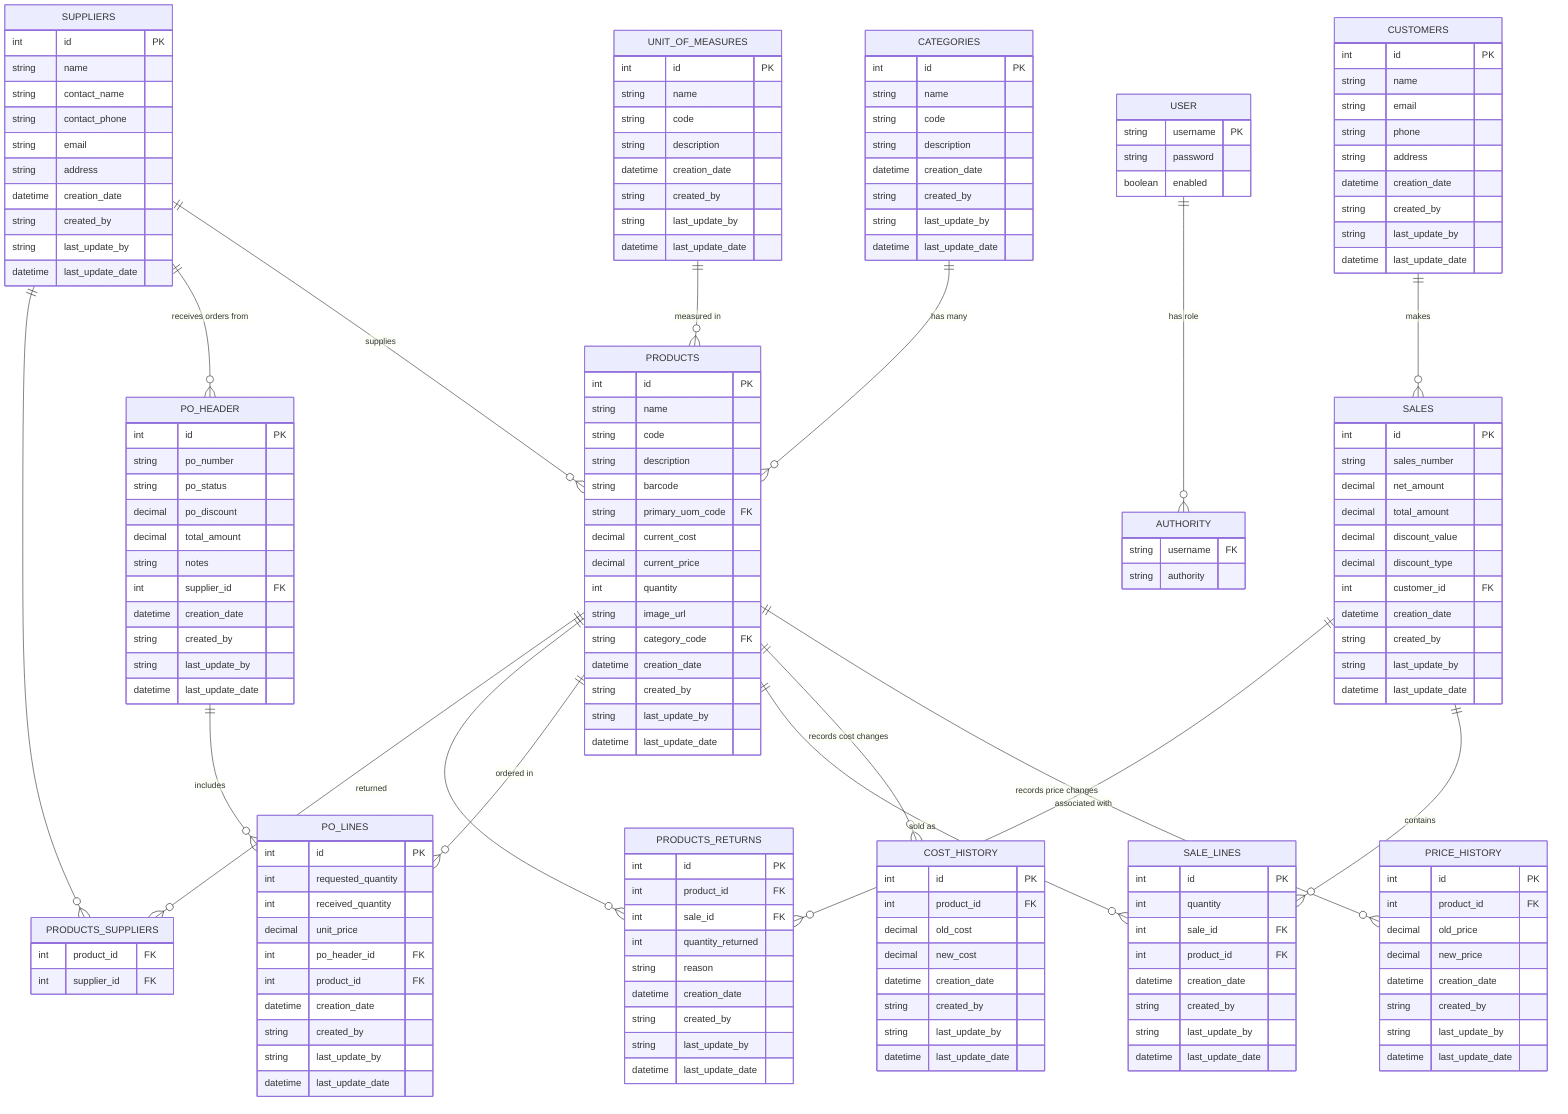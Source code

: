 erDiagram
    PRODUCTS {
        int id PK
        string name
        string code
        string description
        string barcode
        string primary_uom_code FK
        decimal current_cost
        decimal current_price
        int quantity
        string image_url
        string category_code FK
        datetime creation_date
        string created_by
        string last_update_by
        datetime last_update_date
    }

    PRICE_HISTORY {
        int id PK
        int product_id FK
        decimal old_price
        decimal new_price
        datetime creation_date
        string created_by
        string last_update_by
        datetime last_update_date
    }

    COST_HISTORY {
        int id PK
        int product_id FK
        decimal old_cost
        decimal new_cost
        datetime creation_date
        string created_by
        string last_update_by
        datetime last_update_date
    }

    CATEGORIES {
        int id PK
        string name
        string code
        string description
        datetime creation_date
        string created_by
        string last_update_by
        datetime last_update_date
    }

    UNIT_OF_MEASURES {
        int id PK
        string name
        string code
        string description
        datetime creation_date
        string created_by
        string last_update_by
        datetime last_update_date
    }

    SALES {
        int id PK
        string sales_number
        decimal net_amount
        decimal total_amount
        decimal discount_value
        decimal discount_type
        int customer_id FK
        datetime creation_date
        string created_by
        string last_update_by
        datetime last_update_date
    }

    SALE_LINES {
        int id PK
        int quantity
        int sale_id FK
        int product_id FK
        datetime creation_date
        string created_by
        string last_update_by
        datetime last_update_date
    }

    PO_HEADER {
        int id PK
        string po_number
        string po_status
        decimal po_discount
        decimal total_amount
        string notes
        int supplier_id FK
        datetime creation_date
        string created_by
        string last_update_by
        datetime last_update_date
    }

    PO_LINES {
        int id PK
        int requested_quantity
        int received_quantity
        decimal unit_price
        int po_header_id FK
        int product_id FK
        datetime creation_date
        string created_by
        string last_update_by
        datetime last_update_date
    }

    PRODUCTS_RETURNS {
        int id PK
        int product_id FK
        int sale_id FK
        int quantity_returned
        string reason
        datetime creation_date
        string created_by
        string last_update_by
        datetime last_update_date
    }

    CUSTOMERS {
        int id PK
        string name
        string email
        string phone
        string address
        datetime creation_date
        string created_by
        string last_update_by
        datetime last_update_date
    }

    SUPPLIERS {
        int id PK
        string name
        string contact_name
        string contact_phone
        string email
        string address
        datetime creation_date
        string created_by
        string last_update_by
        datetime last_update_date
    }

    PRODUCTS_SUPPLIERS {
        int product_id FK
        int supplier_id FK
    }

    USER {
        string username PK
        string password
        boolean enabled
    }

    AUTHORITY {
        string username FK
        string authority
    }

    CATEGORIES ||--o{ PRODUCTS: "has many"
    PRODUCTS ||--o{ PRICE_HISTORY: "records price changes"
    PRODUCTS ||--o{ COST_HISTORY: "records cost changes"
    UNIT_OF_MEASURES ||--o{ PRODUCTS: "measured in"
    PRODUCTS ||--o{ SALE_LINES: "sold as"
    SALES ||--o{ SALE_LINES: "contains"
    CUSTOMERS ||--o{ SALES: "makes"
    SUPPLIERS ||--o{ PRODUCTS: "supplies"
    SUPPLIERS ||--o{ PO_HEADER: "receives orders from"
    PO_HEADER ||--o{ PO_LINES: "includes"
    PRODUCTS ||--o{ PO_LINES: "ordered in"
    PRODUCTS ||--o{ PRODUCTS_RETURNS: "returned"
    SALES ||--o{ PRODUCTS_RETURNS: "associated with"
    USER ||--o{ AUTHORITY: "has role"
    PRODUCTS ||--o{ PRODUCTS_SUPPLIERS: ""
    SUPPLIERS ||--o{ PRODUCTS_SUPPLIERS: ""
